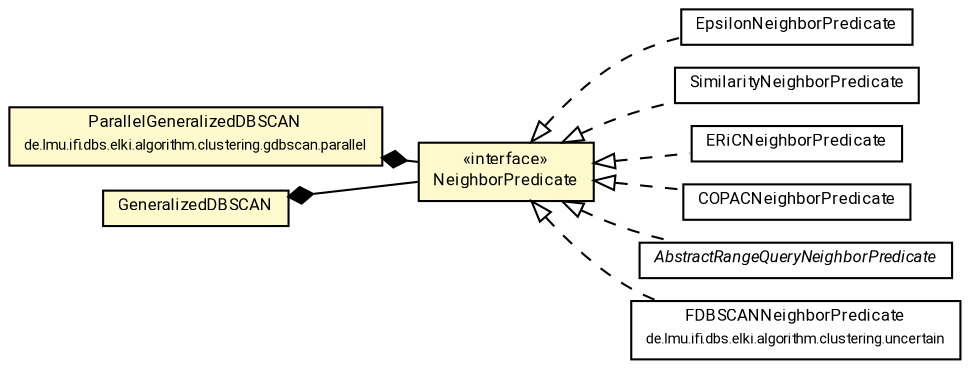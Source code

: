 #!/usr/local/bin/dot
#
# Class diagram 
# Generated by UMLGraph version R5_7_2-60-g0e99a6 (http://www.spinellis.gr/umlgraph/)
#

digraph G {
	graph [fontnames="svg"]
	edge [fontname="Roboto",fontsize=7,labelfontname="Roboto",labelfontsize=7,color="black"];
	node [fontname="Roboto",fontcolor="black",fontsize=8,shape=plaintext,margin=0,width=0,height=0];
	nodesep=0.15;
	ranksep=0.25;
	rankdir=LR;
	// de.lmu.ifi.dbs.elki.algorithm.clustering.gdbscan.EpsilonNeighborPredicate<O>
	c7309255 [label=<<table title="de.lmu.ifi.dbs.elki.algorithm.clustering.gdbscan.EpsilonNeighborPredicate" border="0" cellborder="1" cellspacing="0" cellpadding="2" href="EpsilonNeighborPredicate.html" target="_parent">
		<tr><td><table border="0" cellspacing="0" cellpadding="1">
		<tr><td align="center" balign="center"> <font face="Roboto">EpsilonNeighborPredicate</font> </td></tr>
		</table></td></tr>
		</table>>, URL="EpsilonNeighborPredicate.html"];
	// de.lmu.ifi.dbs.elki.algorithm.clustering.gdbscan.SimilarityNeighborPredicate<O>
	c7309258 [label=<<table title="de.lmu.ifi.dbs.elki.algorithm.clustering.gdbscan.SimilarityNeighborPredicate" border="0" cellborder="1" cellspacing="0" cellpadding="2" href="SimilarityNeighborPredicate.html" target="_parent">
		<tr><td><table border="0" cellspacing="0" cellpadding="1">
		<tr><td align="center" balign="center"> <font face="Roboto">SimilarityNeighborPredicate</font> </td></tr>
		</table></td></tr>
		</table>>, URL="SimilarityNeighborPredicate.html"];
	// de.lmu.ifi.dbs.elki.algorithm.clustering.gdbscan.parallel.ParallelGeneralizedDBSCAN
	c7309269 [label=<<table title="de.lmu.ifi.dbs.elki.algorithm.clustering.gdbscan.parallel.ParallelGeneralizedDBSCAN" border="0" cellborder="1" cellspacing="0" cellpadding="2" bgcolor="LemonChiffon" href="parallel/ParallelGeneralizedDBSCAN.html" target="_parent">
		<tr><td><table border="0" cellspacing="0" cellpadding="1">
		<tr><td align="center" balign="center"> <font face="Roboto">ParallelGeneralizedDBSCAN</font> </td></tr>
		<tr><td align="center" balign="center"> <font face="Roboto" point-size="7.0">de.lmu.ifi.dbs.elki.algorithm.clustering.gdbscan.parallel</font> </td></tr>
		</table></td></tr>
		</table>>, URL="parallel/ParallelGeneralizedDBSCAN.html"];
	// de.lmu.ifi.dbs.elki.algorithm.clustering.gdbscan.ERiCNeighborPredicate<V extends de.lmu.ifi.dbs.elki.data.NumberVector>
	c7309273 [label=<<table title="de.lmu.ifi.dbs.elki.algorithm.clustering.gdbscan.ERiCNeighborPredicate" border="0" cellborder="1" cellspacing="0" cellpadding="2" href="ERiCNeighborPredicate.html" target="_parent">
		<tr><td><table border="0" cellspacing="0" cellpadding="1">
		<tr><td align="center" balign="center"> <font face="Roboto">ERiCNeighborPredicate</font> </td></tr>
		</table></td></tr>
		</table>>, URL="ERiCNeighborPredicate.html"];
	// de.lmu.ifi.dbs.elki.algorithm.clustering.gdbscan.COPACNeighborPredicate<V extends de.lmu.ifi.dbs.elki.data.NumberVector>
	c7309276 [label=<<table title="de.lmu.ifi.dbs.elki.algorithm.clustering.gdbscan.COPACNeighborPredicate" border="0" cellborder="1" cellspacing="0" cellpadding="2" href="COPACNeighborPredicate.html" target="_parent">
		<tr><td><table border="0" cellspacing="0" cellpadding="1">
		<tr><td align="center" balign="center"> <font face="Roboto">COPACNeighborPredicate</font> </td></tr>
		</table></td></tr>
		</table>>, URL="COPACNeighborPredicate.html"];
	// de.lmu.ifi.dbs.elki.algorithm.clustering.gdbscan.NeighborPredicate<T>
	c7309284 [label=<<table title="de.lmu.ifi.dbs.elki.algorithm.clustering.gdbscan.NeighborPredicate" border="0" cellborder="1" cellspacing="0" cellpadding="2" bgcolor="lemonChiffon" href="NeighborPredicate.html" target="_parent">
		<tr><td><table border="0" cellspacing="0" cellpadding="1">
		<tr><td align="center" balign="center"> &#171;interface&#187; </td></tr>
		<tr><td align="center" balign="center"> <font face="Roboto">NeighborPredicate</font> </td></tr>
		</table></td></tr>
		</table>>, URL="NeighborPredicate.html"];
	// de.lmu.ifi.dbs.elki.algorithm.clustering.gdbscan.GeneralizedDBSCAN
	c7309286 [label=<<table title="de.lmu.ifi.dbs.elki.algorithm.clustering.gdbscan.GeneralizedDBSCAN" border="0" cellborder="1" cellspacing="0" cellpadding="2" bgcolor="LemonChiffon" href="GeneralizedDBSCAN.html" target="_parent">
		<tr><td><table border="0" cellspacing="0" cellpadding="1">
		<tr><td align="center" balign="center"> <font face="Roboto">GeneralizedDBSCAN</font> </td></tr>
		</table></td></tr>
		</table>>, URL="GeneralizedDBSCAN.html"];
	// de.lmu.ifi.dbs.elki.algorithm.clustering.gdbscan.AbstractRangeQueryNeighborPredicate<O, M, N>
	c7309296 [label=<<table title="de.lmu.ifi.dbs.elki.algorithm.clustering.gdbscan.AbstractRangeQueryNeighborPredicate" border="0" cellborder="1" cellspacing="0" cellpadding="2" href="AbstractRangeQueryNeighborPredicate.html" target="_parent">
		<tr><td><table border="0" cellspacing="0" cellpadding="1">
		<tr><td align="center" balign="center"> <font face="Roboto"><i>AbstractRangeQueryNeighborPredicate</i></font> </td></tr>
		</table></td></tr>
		</table>>, URL="AbstractRangeQueryNeighborPredicate.html"];
	// de.lmu.ifi.dbs.elki.algorithm.clustering.uncertain.FDBSCANNeighborPredicate
	c7311519 [label=<<table title="de.lmu.ifi.dbs.elki.algorithm.clustering.uncertain.FDBSCANNeighborPredicate" border="0" cellborder="1" cellspacing="0" cellpadding="2" href="../uncertain/FDBSCANNeighborPredicate.html" target="_parent">
		<tr><td><table border="0" cellspacing="0" cellpadding="1">
		<tr><td align="center" balign="center"> <font face="Roboto">FDBSCANNeighborPredicate</font> </td></tr>
		<tr><td align="center" balign="center"> <font face="Roboto" point-size="7.0">de.lmu.ifi.dbs.elki.algorithm.clustering.uncertain</font> </td></tr>
		</table></td></tr>
		</table>>, URL="../uncertain/FDBSCANNeighborPredicate.html"];
	// de.lmu.ifi.dbs.elki.algorithm.clustering.gdbscan.EpsilonNeighborPredicate<O> implements de.lmu.ifi.dbs.elki.algorithm.clustering.gdbscan.NeighborPredicate<T>
	c7309284 -> c7309255 [arrowtail=empty,style=dashed,dir=back,weight=9];
	// de.lmu.ifi.dbs.elki.algorithm.clustering.gdbscan.SimilarityNeighborPredicate<O> implements de.lmu.ifi.dbs.elki.algorithm.clustering.gdbscan.NeighborPredicate<T>
	c7309284 -> c7309258 [arrowtail=empty,style=dashed,dir=back,weight=9];
	// de.lmu.ifi.dbs.elki.algorithm.clustering.gdbscan.parallel.ParallelGeneralizedDBSCAN composed de.lmu.ifi.dbs.elki.algorithm.clustering.gdbscan.NeighborPredicate<T>
	c7309269 -> c7309284 [arrowhead=none,arrowtail=diamond,dir=back,weight=6];
	// de.lmu.ifi.dbs.elki.algorithm.clustering.gdbscan.ERiCNeighborPredicate<V extends de.lmu.ifi.dbs.elki.data.NumberVector> implements de.lmu.ifi.dbs.elki.algorithm.clustering.gdbscan.NeighborPredicate<T>
	c7309284 -> c7309273 [arrowtail=empty,style=dashed,dir=back,weight=9];
	// de.lmu.ifi.dbs.elki.algorithm.clustering.gdbscan.COPACNeighborPredicate<V extends de.lmu.ifi.dbs.elki.data.NumberVector> implements de.lmu.ifi.dbs.elki.algorithm.clustering.gdbscan.NeighborPredicate<T>
	c7309284 -> c7309276 [arrowtail=empty,style=dashed,dir=back,weight=9];
	// de.lmu.ifi.dbs.elki.algorithm.clustering.gdbscan.GeneralizedDBSCAN composed de.lmu.ifi.dbs.elki.algorithm.clustering.gdbscan.NeighborPredicate<T>
	c7309286 -> c7309284 [arrowhead=none,arrowtail=diamond,dir=back,weight=6];
	// de.lmu.ifi.dbs.elki.algorithm.clustering.gdbscan.AbstractRangeQueryNeighborPredicate<O, M, N> implements de.lmu.ifi.dbs.elki.algorithm.clustering.gdbscan.NeighborPredicate<T>
	c7309284 -> c7309296 [arrowtail=empty,style=dashed,dir=back,weight=9];
	// de.lmu.ifi.dbs.elki.algorithm.clustering.uncertain.FDBSCANNeighborPredicate implements de.lmu.ifi.dbs.elki.algorithm.clustering.gdbscan.NeighborPredicate<T>
	c7309284 -> c7311519 [arrowtail=empty,style=dashed,dir=back,weight=9];
}

